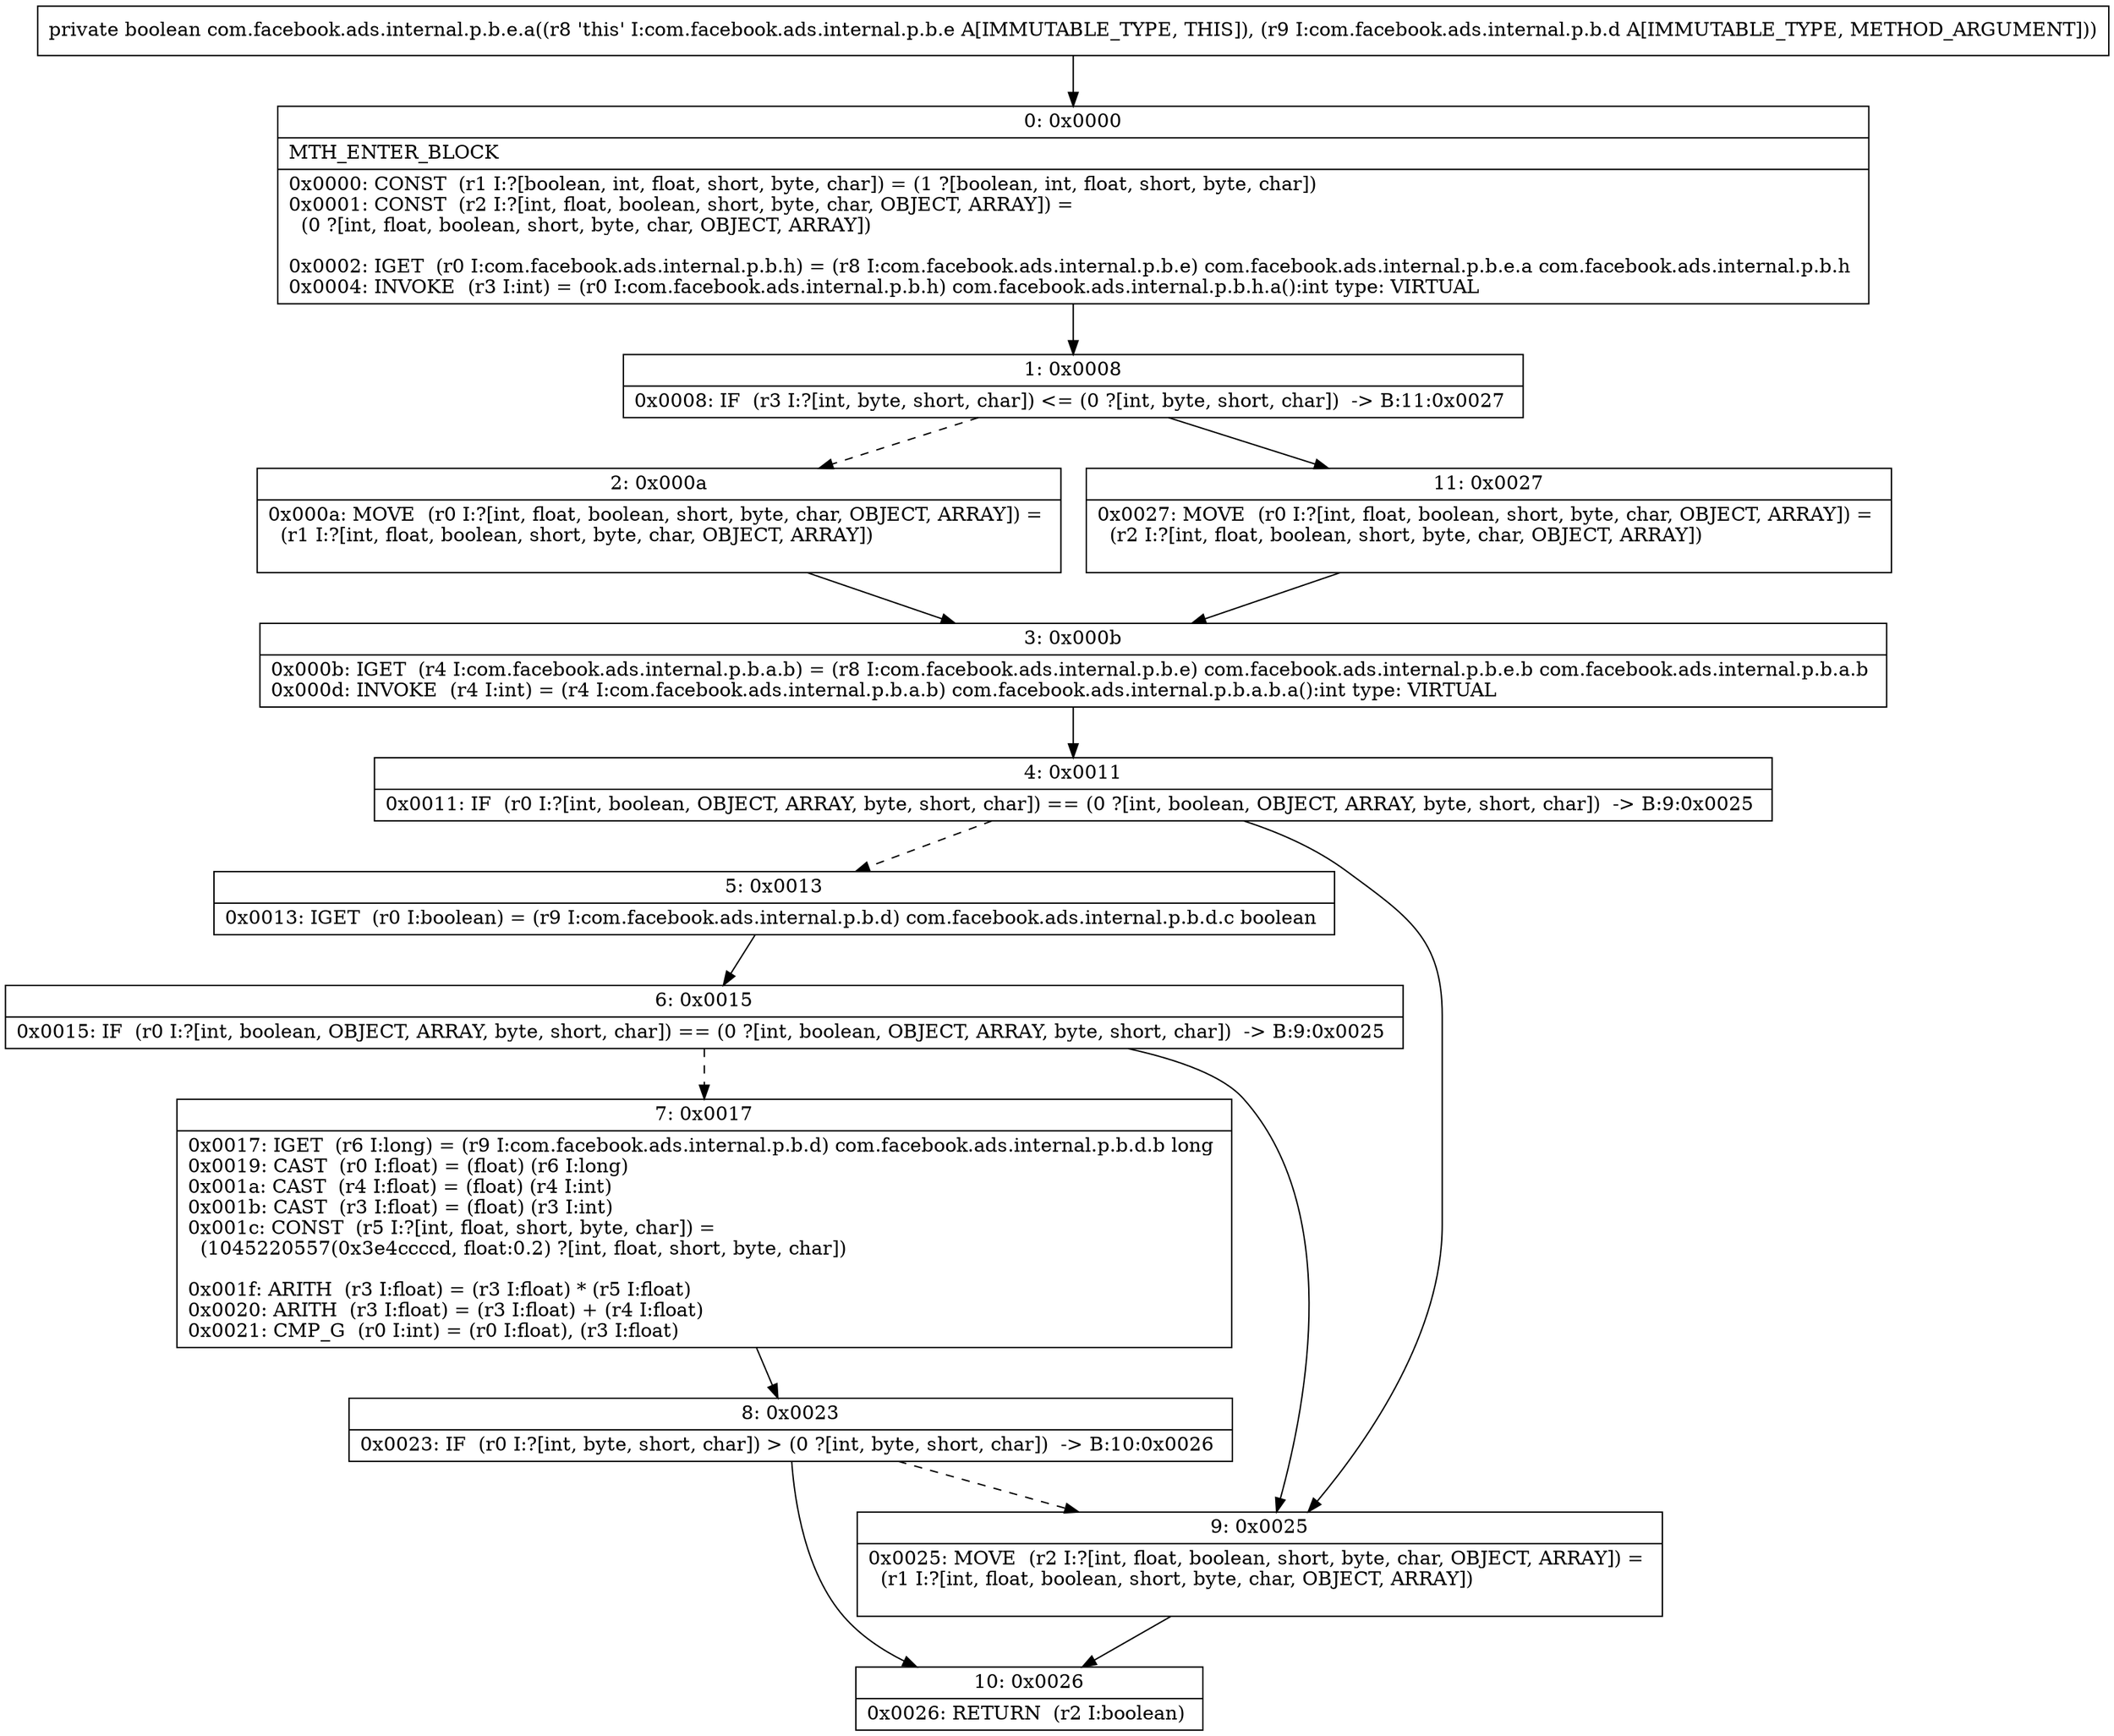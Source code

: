 digraph "CFG forcom.facebook.ads.internal.p.b.e.a(Lcom\/facebook\/ads\/internal\/p\/b\/d;)Z" {
Node_0 [shape=record,label="{0\:\ 0x0000|MTH_ENTER_BLOCK\l|0x0000: CONST  (r1 I:?[boolean, int, float, short, byte, char]) = (1 ?[boolean, int, float, short, byte, char]) \l0x0001: CONST  (r2 I:?[int, float, boolean, short, byte, char, OBJECT, ARRAY]) = \l  (0 ?[int, float, boolean, short, byte, char, OBJECT, ARRAY])\l \l0x0002: IGET  (r0 I:com.facebook.ads.internal.p.b.h) = (r8 I:com.facebook.ads.internal.p.b.e) com.facebook.ads.internal.p.b.e.a com.facebook.ads.internal.p.b.h \l0x0004: INVOKE  (r3 I:int) = (r0 I:com.facebook.ads.internal.p.b.h) com.facebook.ads.internal.p.b.h.a():int type: VIRTUAL \l}"];
Node_1 [shape=record,label="{1\:\ 0x0008|0x0008: IF  (r3 I:?[int, byte, short, char]) \<= (0 ?[int, byte, short, char])  \-\> B:11:0x0027 \l}"];
Node_2 [shape=record,label="{2\:\ 0x000a|0x000a: MOVE  (r0 I:?[int, float, boolean, short, byte, char, OBJECT, ARRAY]) = \l  (r1 I:?[int, float, boolean, short, byte, char, OBJECT, ARRAY])\l \l}"];
Node_3 [shape=record,label="{3\:\ 0x000b|0x000b: IGET  (r4 I:com.facebook.ads.internal.p.b.a.b) = (r8 I:com.facebook.ads.internal.p.b.e) com.facebook.ads.internal.p.b.e.b com.facebook.ads.internal.p.b.a.b \l0x000d: INVOKE  (r4 I:int) = (r4 I:com.facebook.ads.internal.p.b.a.b) com.facebook.ads.internal.p.b.a.b.a():int type: VIRTUAL \l}"];
Node_4 [shape=record,label="{4\:\ 0x0011|0x0011: IF  (r0 I:?[int, boolean, OBJECT, ARRAY, byte, short, char]) == (0 ?[int, boolean, OBJECT, ARRAY, byte, short, char])  \-\> B:9:0x0025 \l}"];
Node_5 [shape=record,label="{5\:\ 0x0013|0x0013: IGET  (r0 I:boolean) = (r9 I:com.facebook.ads.internal.p.b.d) com.facebook.ads.internal.p.b.d.c boolean \l}"];
Node_6 [shape=record,label="{6\:\ 0x0015|0x0015: IF  (r0 I:?[int, boolean, OBJECT, ARRAY, byte, short, char]) == (0 ?[int, boolean, OBJECT, ARRAY, byte, short, char])  \-\> B:9:0x0025 \l}"];
Node_7 [shape=record,label="{7\:\ 0x0017|0x0017: IGET  (r6 I:long) = (r9 I:com.facebook.ads.internal.p.b.d) com.facebook.ads.internal.p.b.d.b long \l0x0019: CAST  (r0 I:float) = (float) (r6 I:long) \l0x001a: CAST  (r4 I:float) = (float) (r4 I:int) \l0x001b: CAST  (r3 I:float) = (float) (r3 I:int) \l0x001c: CONST  (r5 I:?[int, float, short, byte, char]) = \l  (1045220557(0x3e4ccccd, float:0.2) ?[int, float, short, byte, char])\l \l0x001f: ARITH  (r3 I:float) = (r3 I:float) * (r5 I:float) \l0x0020: ARITH  (r3 I:float) = (r3 I:float) + (r4 I:float) \l0x0021: CMP_G  (r0 I:int) = (r0 I:float), (r3 I:float) \l}"];
Node_8 [shape=record,label="{8\:\ 0x0023|0x0023: IF  (r0 I:?[int, byte, short, char]) \> (0 ?[int, byte, short, char])  \-\> B:10:0x0026 \l}"];
Node_9 [shape=record,label="{9\:\ 0x0025|0x0025: MOVE  (r2 I:?[int, float, boolean, short, byte, char, OBJECT, ARRAY]) = \l  (r1 I:?[int, float, boolean, short, byte, char, OBJECT, ARRAY])\l \l}"];
Node_10 [shape=record,label="{10\:\ 0x0026|0x0026: RETURN  (r2 I:boolean) \l}"];
Node_11 [shape=record,label="{11\:\ 0x0027|0x0027: MOVE  (r0 I:?[int, float, boolean, short, byte, char, OBJECT, ARRAY]) = \l  (r2 I:?[int, float, boolean, short, byte, char, OBJECT, ARRAY])\l \l}"];
MethodNode[shape=record,label="{private boolean com.facebook.ads.internal.p.b.e.a((r8 'this' I:com.facebook.ads.internal.p.b.e A[IMMUTABLE_TYPE, THIS]), (r9 I:com.facebook.ads.internal.p.b.d A[IMMUTABLE_TYPE, METHOD_ARGUMENT])) }"];
MethodNode -> Node_0;
Node_0 -> Node_1;
Node_1 -> Node_2[style=dashed];
Node_1 -> Node_11;
Node_2 -> Node_3;
Node_3 -> Node_4;
Node_4 -> Node_5[style=dashed];
Node_4 -> Node_9;
Node_5 -> Node_6;
Node_6 -> Node_7[style=dashed];
Node_6 -> Node_9;
Node_7 -> Node_8;
Node_8 -> Node_9[style=dashed];
Node_8 -> Node_10;
Node_9 -> Node_10;
Node_11 -> Node_3;
}

